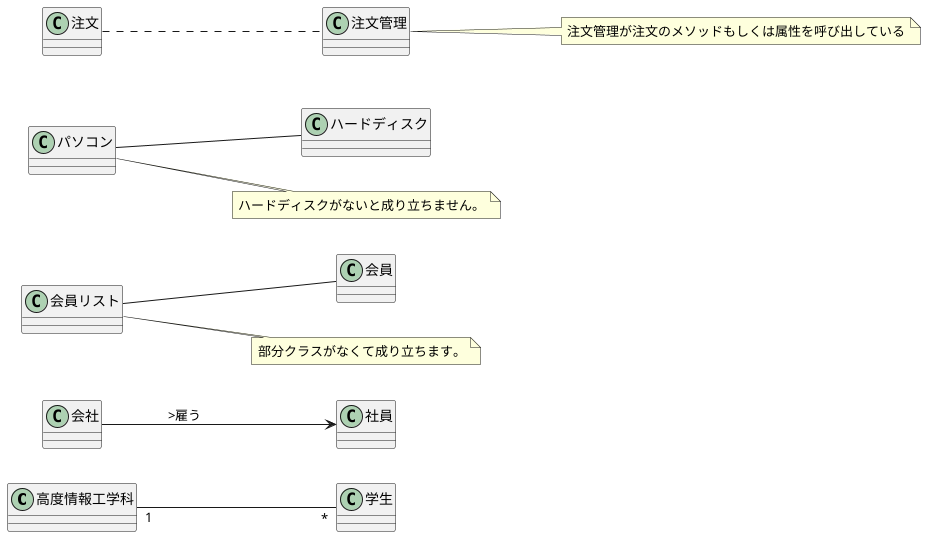 @startuml
left to right direction
高度情報工学科 "1" -- "*" 学生
会社 --> 社員: >雇う
会員リスト -- 会員
note right of 会員リスト
  部分クラスがなくて成り立ちます。
end note
パソコン -- ハードディスク
note right of パソコン
  ハードディスクがないと成り立ちません。
end note
注文 .. 注文管理
note right of 注文管理
  注文管理が注文のメソッドもしくは属性を呼び出している
end note

@enduml